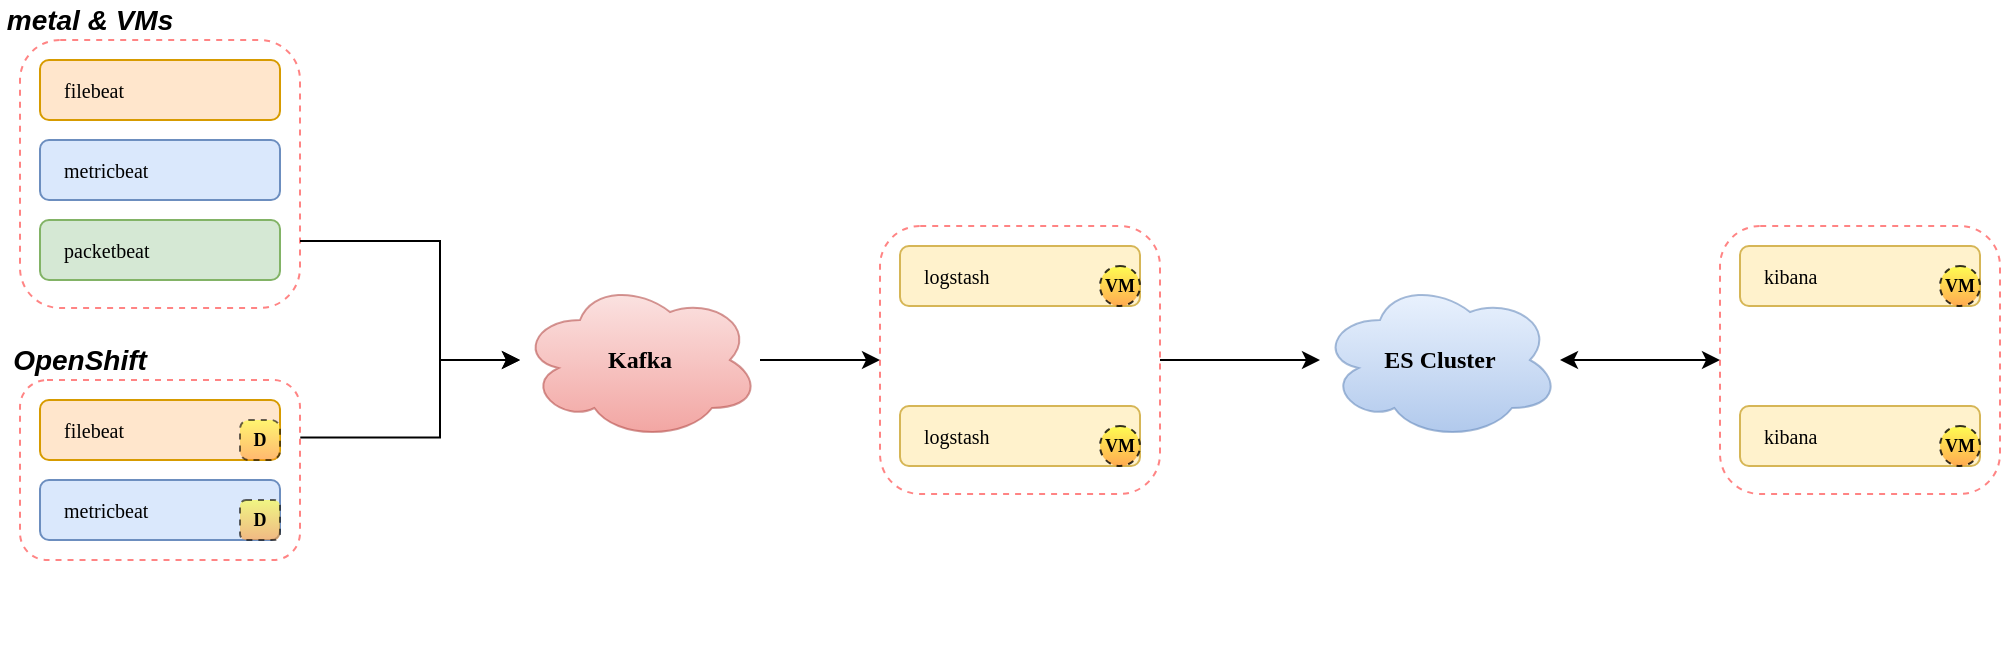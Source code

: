 <mxfile version="12.9.5" type="github">
  <diagram id="GZ8h7QL0BpFVQE84wsnc" name="Page-1">
    <mxGraphModel dx="1373" dy="814" grid="1" gridSize="10" guides="1" tooltips="1" connect="1" arrows="1" fold="1" page="1" pageScale="1" pageWidth="1600" pageHeight="900" math="0" shadow="0">
      <root>
        <mxCell id="0" />
        <mxCell id="1" parent="0" />
        <mxCell id="xnrWjppSDBu8TEkVuI01-26" style="edgeStyle=orthogonalEdgeStyle;rounded=0;orthogonalLoop=1;jettySize=auto;html=1;entryX=0;entryY=0.5;entryDx=0;entryDy=0;" parent="1" source="xnrWjppSDBu8TEkVuI01-1" target="xnrWjppSDBu8TEkVuI01-21" edge="1">
          <mxGeometry relative="1" as="geometry" />
        </mxCell>
        <mxCell id="xnrWjppSDBu8TEkVuI01-1" value="&lt;div style=&quot;text-align: center; font-size: 12px;&quot;&gt;&lt;span style=&quot;font-size: 12px;&quot;&gt;Kafka&lt;/span&gt;&lt;/div&gt;" style="ellipse;shape=cloud;whiteSpace=wrap;html=1;rounded=0;strokeColor=#b85450;strokeWidth=1;fillColor=#f8cecc;gradientColor=#ea6b66;fontFamily=Verdana;fontSize=12;opacity=60;align=center;fontStyle=1" parent="1" vertex="1">
          <mxGeometry x="340" y="480" width="120" height="80" as="geometry" />
        </mxCell>
        <mxCell id="xnrWjppSDBu8TEkVuI01-15" value="" style="group" parent="1" vertex="1" connectable="0">
          <mxGeometry x="90" y="360" width="140" height="134" as="geometry" />
        </mxCell>
        <mxCell id="xnrWjppSDBu8TEkVuI01-3" value="" style="rounded=1;whiteSpace=wrap;html=1;strokeColor=#FF3333;strokeWidth=1;fillColor=none;fontFamily=Verdana;fontSize=10;opacity=60;align=left;dashed=1;" parent="xnrWjppSDBu8TEkVuI01-15" vertex="1">
          <mxGeometry width="140" height="134" as="geometry" />
        </mxCell>
        <mxCell id="xnrWjppSDBu8TEkVuI01-4" value="filebeat" style="rounded=1;whiteSpace=wrap;html=1;strokeColor=#d79b00;strokeWidth=1;fillColor=#ffe6cc;fontFamily=Verdana;fontSize=10;align=left;spacingLeft=10;" parent="xnrWjppSDBu8TEkVuI01-15" vertex="1">
          <mxGeometry x="10" y="10" width="120" height="30" as="geometry" />
        </mxCell>
        <mxCell id="xnrWjppSDBu8TEkVuI01-6" value="metricbeat" style="rounded=1;whiteSpace=wrap;html=1;strokeColor=#6c8ebf;strokeWidth=1;fillColor=#dae8fc;fontFamily=Verdana;fontSize=10;align=left;spacingLeft=10;" parent="xnrWjppSDBu8TEkVuI01-15" vertex="1">
          <mxGeometry x="10" y="50" width="120" height="30" as="geometry" />
        </mxCell>
        <mxCell id="xnrWjppSDBu8TEkVuI01-9" value="packetbeat" style="rounded=1;whiteSpace=wrap;html=1;strokeColor=#82b366;strokeWidth=1;fillColor=#d5e8d4;fontFamily=Verdana;fontSize=10;align=left;spacingLeft=10;" parent="xnrWjppSDBu8TEkVuI01-15" vertex="1">
          <mxGeometry x="10" y="90" width="120" height="30" as="geometry" />
        </mxCell>
        <mxCell id="xnrWjppSDBu8TEkVuI01-19" style="edgeStyle=orthogonalEdgeStyle;rounded=0;orthogonalLoop=1;jettySize=auto;html=1;exitX=1;exitY=0.75;exitDx=0;exitDy=0;" parent="1" source="xnrWjppSDBu8TEkVuI01-3" target="xnrWjppSDBu8TEkVuI01-1" edge="1">
          <mxGeometry relative="1" as="geometry">
            <Array as="points">
              <mxPoint x="300" y="461" />
              <mxPoint x="300" y="520" />
            </Array>
          </mxGeometry>
        </mxCell>
        <mxCell id="xnrWjppSDBu8TEkVuI01-25" value="" style="group" parent="1" vertex="1" connectable="0">
          <mxGeometry x="520" y="453" width="140" height="134" as="geometry" />
        </mxCell>
        <mxCell id="xnrWjppSDBu8TEkVuI01-20" value="" style="group" parent="xnrWjppSDBu8TEkVuI01-25" vertex="1" connectable="0">
          <mxGeometry width="140" height="134" as="geometry" />
        </mxCell>
        <mxCell id="xnrWjppSDBu8TEkVuI01-21" value="" style="rounded=1;whiteSpace=wrap;html=1;strokeColor=#FF3333;strokeWidth=1;fillColor=none;fontFamily=Verdana;fontSize=10;opacity=60;align=left;dashed=1;" parent="xnrWjppSDBu8TEkVuI01-20" vertex="1">
          <mxGeometry width="140" height="134" as="geometry" />
        </mxCell>
        <mxCell id="xnrWjppSDBu8TEkVuI01-22" value="logstash" style="rounded=1;whiteSpace=wrap;html=1;strokeColor=#d6b656;strokeWidth=1;fillColor=#fff2cc;fontFamily=Verdana;fontSize=10;align=left;spacingLeft=10;" parent="xnrWjppSDBu8TEkVuI01-20" vertex="1">
          <mxGeometry x="10" y="10" width="120" height="30" as="geometry" />
        </mxCell>
        <mxCell id="xnrWjppSDBu8TEkVuI01-24" value="logstash" style="rounded=1;whiteSpace=wrap;html=1;strokeColor=#d6b656;strokeWidth=1;fillColor=#fff2cc;fontFamily=Verdana;fontSize=10;align=left;spacingLeft=10;" parent="xnrWjppSDBu8TEkVuI01-20" vertex="1">
          <mxGeometry x="10" y="90" width="120" height="30" as="geometry" />
        </mxCell>
        <mxCell id="EhpsSJ9jtcI42HiW2510-1" value="VM" style="rounded=1;whiteSpace=wrap;html=1;fontSize=9;fontStyle=1;gradientColor=#FF9933;fillColor=#FFFF33;fontFamily=Verdana;dashed=1;opacity=80;arcSize=50;" vertex="1" parent="xnrWjppSDBu8TEkVuI01-20">
          <mxGeometry x="110" y="20" width="20" height="20" as="geometry" />
        </mxCell>
        <mxCell id="EhpsSJ9jtcI42HiW2510-3" value="VM" style="rounded=1;whiteSpace=wrap;html=1;fontSize=9;fontStyle=1;gradientColor=#FF9933;fillColor=#FFFF33;fontFamily=Verdana;dashed=1;opacity=80;arcSize=50;" vertex="1" parent="xnrWjppSDBu8TEkVuI01-20">
          <mxGeometry x="110" y="100" width="20" height="20" as="geometry" />
        </mxCell>
        <mxCell id="xnrWjppSDBu8TEkVuI01-74" style="edgeStyle=orthogonalEdgeStyle;rounded=0;orthogonalLoop=1;jettySize=auto;html=1;entryX=0;entryY=0.5;entryDx=0;entryDy=0;startArrow=classic;startFill=1;" parent="1" source="xnrWjppSDBu8TEkVuI01-67" target="xnrWjppSDBu8TEkVuI01-71" edge="1">
          <mxGeometry relative="1" as="geometry" />
        </mxCell>
        <mxCell id="xnrWjppSDBu8TEkVuI01-67" value="&lt;div style=&quot;text-align: center ; font-size: 12px&quot;&gt;&lt;span style=&quot;font-size: 12px&quot;&gt;ES Cluster&lt;/span&gt;&lt;/div&gt;" style="ellipse;shape=cloud;whiteSpace=wrap;html=1;rounded=0;strokeColor=#6c8ebf;strokeWidth=1;fillColor=#dae8fc;gradientColor=#7ea6e0;fontFamily=Verdana;fontSize=12;opacity=60;align=center;fontStyle=1" parent="1" vertex="1">
          <mxGeometry x="740" y="480" width="120" height="80" as="geometry" />
        </mxCell>
        <mxCell id="xnrWjppSDBu8TEkVuI01-68" style="edgeStyle=orthogonalEdgeStyle;rounded=0;orthogonalLoop=1;jettySize=auto;html=1;" parent="1" source="xnrWjppSDBu8TEkVuI01-21" target="xnrWjppSDBu8TEkVuI01-67" edge="1">
          <mxGeometry relative="1" as="geometry">
            <mxPoint x="720" y="550" as="targetPoint" />
          </mxGeometry>
        </mxCell>
        <mxCell id="xnrWjppSDBu8TEkVuI01-69" value="" style="group" parent="1" vertex="1" connectable="0">
          <mxGeometry x="940" y="453" width="140" height="134" as="geometry" />
        </mxCell>
        <mxCell id="xnrWjppSDBu8TEkVuI01-70" value="" style="group" parent="xnrWjppSDBu8TEkVuI01-69" vertex="1" connectable="0">
          <mxGeometry width="140" height="134" as="geometry" />
        </mxCell>
        <mxCell id="xnrWjppSDBu8TEkVuI01-71" value="" style="rounded=1;whiteSpace=wrap;html=1;strokeColor=#FF3333;strokeWidth=1;fillColor=none;fontFamily=Verdana;fontSize=10;opacity=60;align=left;dashed=1;" parent="xnrWjppSDBu8TEkVuI01-70" vertex="1">
          <mxGeometry width="140" height="134" as="geometry" />
        </mxCell>
        <mxCell id="xnrWjppSDBu8TEkVuI01-72" value="kibana" style="rounded=1;whiteSpace=wrap;html=1;strokeColor=#d6b656;strokeWidth=1;fillColor=#fff2cc;fontFamily=Verdana;fontSize=10;align=left;spacingLeft=10;" parent="xnrWjppSDBu8TEkVuI01-70" vertex="1">
          <mxGeometry x="10" y="10" width="120" height="30" as="geometry" />
        </mxCell>
        <mxCell id="xnrWjppSDBu8TEkVuI01-73" value="kibana" style="rounded=1;whiteSpace=wrap;html=1;strokeColor=#d6b656;strokeWidth=1;fillColor=#fff2cc;fontFamily=Verdana;fontSize=10;align=left;spacingLeft=10;" parent="xnrWjppSDBu8TEkVuI01-70" vertex="1">
          <mxGeometry x="10" y="90" width="120" height="30" as="geometry" />
        </mxCell>
        <mxCell id="EhpsSJ9jtcI42HiW2510-2" value="VM" style="rounded=1;whiteSpace=wrap;html=1;fontSize=9;fontStyle=1;gradientColor=#FF9933;fillColor=#FFFF33;fontFamily=Verdana;dashed=1;opacity=80;arcSize=50;" vertex="1" parent="xnrWjppSDBu8TEkVuI01-70">
          <mxGeometry x="110" y="20" width="20" height="20" as="geometry" />
        </mxCell>
        <mxCell id="EhpsSJ9jtcI42HiW2510-4" value="VM" style="rounded=1;whiteSpace=wrap;html=1;fontSize=9;fontStyle=1;gradientColor=#FF9933;fillColor=#FFFF33;fontFamily=Verdana;dashed=1;opacity=80;arcSize=50;" vertex="1" parent="xnrWjppSDBu8TEkVuI01-70">
          <mxGeometry x="110" y="100" width="20" height="20" as="geometry" />
        </mxCell>
        <mxCell id="rvDjTY9M8Ar2wrNe7Sa7-8" value="" style="group" parent="1" vertex="1" connectable="0">
          <mxGeometry x="90" y="530" width="140" height="134" as="geometry" />
        </mxCell>
        <mxCell id="rvDjTY9M8Ar2wrNe7Sa7-9" value="" style="rounded=1;whiteSpace=wrap;html=1;strokeColor=#FF3333;strokeWidth=1;fillColor=none;fontFamily=Verdana;fontSize=10;opacity=60;align=left;dashed=1;" parent="rvDjTY9M8Ar2wrNe7Sa7-8" vertex="1">
          <mxGeometry width="140" height="90" as="geometry" />
        </mxCell>
        <mxCell id="rvDjTY9M8Ar2wrNe7Sa7-10" value="filebeat" style="rounded=1;whiteSpace=wrap;html=1;strokeColor=#d79b00;strokeWidth=1;fillColor=#ffe6cc;fontFamily=Verdana;fontSize=10;align=left;spacingLeft=10;" parent="rvDjTY9M8Ar2wrNe7Sa7-8" vertex="1">
          <mxGeometry x="10" y="10" width="120" height="30" as="geometry" />
        </mxCell>
        <mxCell id="rvDjTY9M8Ar2wrNe7Sa7-11" value="metricbeat" style="rounded=1;whiteSpace=wrap;html=1;strokeColor=#6c8ebf;strokeWidth=1;fillColor=#dae8fc;fontFamily=Verdana;fontSize=10;align=left;spacingLeft=10;" parent="rvDjTY9M8Ar2wrNe7Sa7-8" vertex="1">
          <mxGeometry x="10" y="50" width="120" height="30" as="geometry" />
        </mxCell>
        <mxCell id="rvDjTY9M8Ar2wrNe7Sa7-20" value="D" style="rounded=1;whiteSpace=wrap;html=1;fontSize=9;fontStyle=1;gradientColor=#FF9933;fillColor=#FFFF33;fontFamily=Verdana;dashed=1;opacity=60;arcSize=22;" parent="rvDjTY9M8Ar2wrNe7Sa7-8" vertex="1">
          <mxGeometry x="110" y="20" width="20" height="20" as="geometry" />
        </mxCell>
        <mxCell id="rvDjTY9M8Ar2wrNe7Sa7-18" value="D" style="rounded=1;whiteSpace=wrap;html=1;fontSize=9;fontStyle=1;gradientColor=#FF9933;fillColor=#FFFF33;fontFamily=Verdana;dashed=1;opacity=60;" parent="rvDjTY9M8Ar2wrNe7Sa7-8" vertex="1">
          <mxGeometry x="110" y="60" width="20" height="20" as="geometry" />
        </mxCell>
        <mxCell id="rvDjTY9M8Ar2wrNe7Sa7-22" style="edgeStyle=orthogonalEdgeStyle;rounded=0;orthogonalLoop=1;jettySize=auto;html=1;exitX=0.5;exitY=1;exitDx=0;exitDy=0;startArrow=none;startFill=0;fontSize=14;" parent="rvDjTY9M8Ar2wrNe7Sa7-8" source="rvDjTY9M8Ar2wrNe7Sa7-9" target="rvDjTY9M8Ar2wrNe7Sa7-9" edge="1">
          <mxGeometry relative="1" as="geometry" />
        </mxCell>
        <mxCell id="rvDjTY9M8Ar2wrNe7Sa7-13" style="edgeStyle=orthogonalEdgeStyle;rounded=0;orthogonalLoop=1;jettySize=auto;html=1;startArrow=none;startFill=0;exitX=1.001;exitY=0.319;exitDx=0;exitDy=0;exitPerimeter=0;" parent="1" source="rvDjTY9M8Ar2wrNe7Sa7-9" target="xnrWjppSDBu8TEkVuI01-1" edge="1">
          <mxGeometry relative="1" as="geometry">
            <Array as="points">
              <mxPoint x="300" y="559" />
              <mxPoint x="300" y="520" />
            </Array>
          </mxGeometry>
        </mxCell>
        <mxCell id="rvDjTY9M8Ar2wrNe7Sa7-15" value="OpenShift" style="text;html=1;strokeColor=none;fillColor=none;align=center;verticalAlign=middle;whiteSpace=wrap;rounded=0;fontStyle=3;fontSize=14;" parent="1" vertex="1">
          <mxGeometry x="100" y="510" width="40" height="20" as="geometry" />
        </mxCell>
        <mxCell id="rvDjTY9M8Ar2wrNe7Sa7-16" value="&lt;b&gt;&lt;i&gt;&lt;font style=&quot;font-size: 14px&quot;&gt;metal &amp;amp; VMs&lt;/font&gt;&lt;/i&gt;&lt;/b&gt;" style="text;html=1;strokeColor=none;fillColor=none;align=center;verticalAlign=middle;whiteSpace=wrap;rounded=0;" parent="1" vertex="1">
          <mxGeometry x="80" y="340" width="90" height="20" as="geometry" />
        </mxCell>
      </root>
    </mxGraphModel>
  </diagram>
</mxfile>
